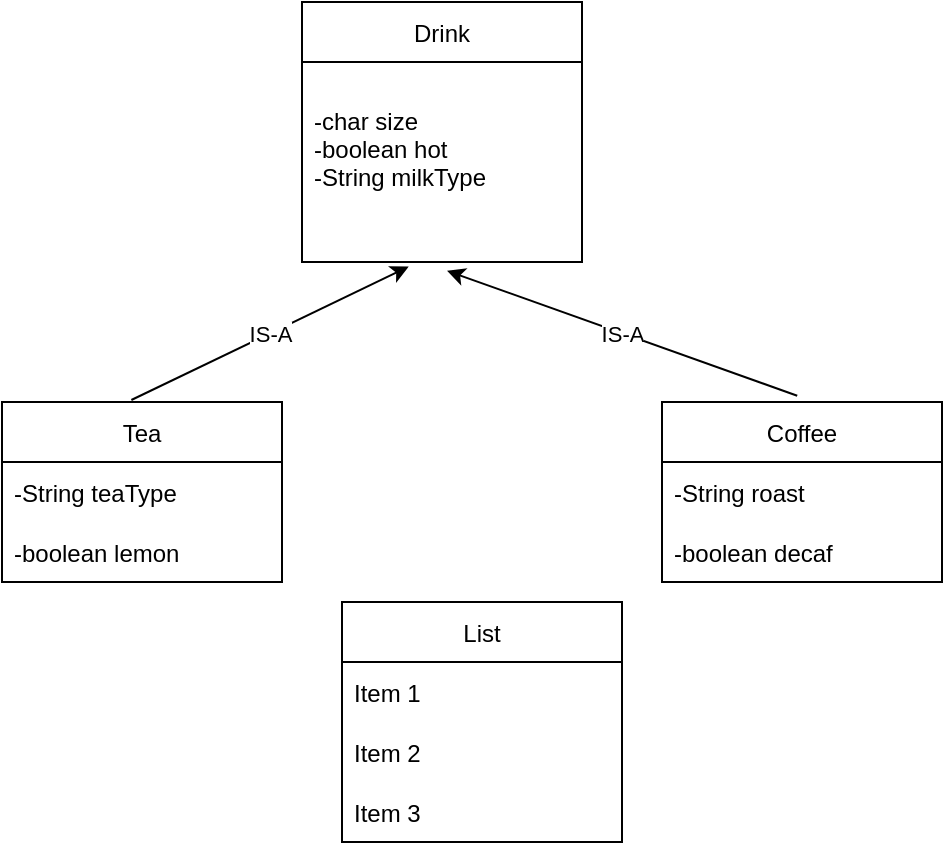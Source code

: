 <mxfile version="20.5.1" type="github">
  <diagram id="eTSygeNkUkZCXjieX9IA" name="Page-1">
    <mxGraphModel dx="1038" dy="556" grid="1" gridSize="10" guides="1" tooltips="1" connect="1" arrows="1" fold="1" page="1" pageScale="1" pageWidth="850" pageHeight="1100" math="0" shadow="0">
      <root>
        <mxCell id="0" />
        <mxCell id="1" parent="0" />
        <mxCell id="bQdGpcI2RfN3uaBxpqX3-2" value="Drink" style="swimlane;fontStyle=0;childLayout=stackLayout;horizontal=1;startSize=30;horizontalStack=0;resizeParent=1;resizeParentMax=0;resizeLast=0;collapsible=1;marginBottom=0;" parent="1" vertex="1">
          <mxGeometry x="310" y="50" width="140" height="130" as="geometry" />
        </mxCell>
        <mxCell id="bQdGpcI2RfN3uaBxpqX3-3" value="-char size&#xa;-boolean hot&#xa;-String milkType&#xa;" style="text;strokeColor=none;fillColor=none;align=left;verticalAlign=middle;spacingLeft=4;spacingRight=4;overflow=hidden;points=[[0,0.5],[1,0.5]];portConstraint=eastwest;rotatable=0;" parent="bQdGpcI2RfN3uaBxpqX3-2" vertex="1">
          <mxGeometry y="30" width="140" height="100" as="geometry" />
        </mxCell>
        <mxCell id="bQdGpcI2RfN3uaBxpqX3-6" value="Tea" style="swimlane;fontStyle=0;childLayout=stackLayout;horizontal=1;startSize=30;horizontalStack=0;resizeParent=1;resizeParentMax=0;resizeLast=0;collapsible=1;marginBottom=0;" parent="1" vertex="1">
          <mxGeometry x="160" y="250" width="140" height="90" as="geometry" />
        </mxCell>
        <mxCell id="bQdGpcI2RfN3uaBxpqX3-7" value="-String teaType" style="text;strokeColor=none;fillColor=none;align=left;verticalAlign=middle;spacingLeft=4;spacingRight=4;overflow=hidden;points=[[0,0.5],[1,0.5]];portConstraint=eastwest;rotatable=0;" parent="bQdGpcI2RfN3uaBxpqX3-6" vertex="1">
          <mxGeometry y="30" width="140" height="30" as="geometry" />
        </mxCell>
        <mxCell id="bQdGpcI2RfN3uaBxpqX3-8" value="-boolean lemon" style="text;strokeColor=none;fillColor=none;align=left;verticalAlign=middle;spacingLeft=4;spacingRight=4;overflow=hidden;points=[[0,0.5],[1,0.5]];portConstraint=eastwest;rotatable=0;" parent="bQdGpcI2RfN3uaBxpqX3-6" vertex="1">
          <mxGeometry y="60" width="140" height="30" as="geometry" />
        </mxCell>
        <mxCell id="bQdGpcI2RfN3uaBxpqX3-12" value="IS-A" style="endArrow=classic;html=1;rounded=0;exitX=0.462;exitY=-0.011;exitDx=0;exitDy=0;exitPerimeter=0;entryX=0.381;entryY=1.023;entryDx=0;entryDy=0;entryPerimeter=0;" parent="1" source="bQdGpcI2RfN3uaBxpqX3-6" target="bQdGpcI2RfN3uaBxpqX3-3" edge="1">
          <mxGeometry relative="1" as="geometry">
            <mxPoint x="379.02" y="143" as="sourcePoint" />
            <mxPoint x="250" y="170" as="targetPoint" />
          </mxGeometry>
        </mxCell>
        <mxCell id="bQdGpcI2RfN3uaBxpqX3-14" value="Coffee" style="swimlane;fontStyle=0;childLayout=stackLayout;horizontal=1;startSize=30;horizontalStack=0;resizeParent=1;resizeParentMax=0;resizeLast=0;collapsible=1;marginBottom=0;" parent="1" vertex="1">
          <mxGeometry x="490" y="250" width="140" height="90" as="geometry" />
        </mxCell>
        <mxCell id="bQdGpcI2RfN3uaBxpqX3-15" value="-String roast" style="text;strokeColor=none;fillColor=none;align=left;verticalAlign=middle;spacingLeft=4;spacingRight=4;overflow=hidden;points=[[0,0.5],[1,0.5]];portConstraint=eastwest;rotatable=0;" parent="bQdGpcI2RfN3uaBxpqX3-14" vertex="1">
          <mxGeometry y="30" width="140" height="30" as="geometry" />
        </mxCell>
        <mxCell id="bQdGpcI2RfN3uaBxpqX3-16" value="-boolean decaf" style="text;strokeColor=none;fillColor=none;align=left;verticalAlign=middle;spacingLeft=4;spacingRight=4;overflow=hidden;points=[[0,0.5],[1,0.5]];portConstraint=eastwest;rotatable=0;" parent="bQdGpcI2RfN3uaBxpqX3-14" vertex="1">
          <mxGeometry y="60" width="140" height="30" as="geometry" />
        </mxCell>
        <mxCell id="bQdGpcI2RfN3uaBxpqX3-24" value="" style="endArrow=classic;html=1;rounded=0;exitX=0.483;exitY=-0.035;exitDx=0;exitDy=0;exitPerimeter=0;entryX=0.518;entryY=1.044;entryDx=0;entryDy=0;entryPerimeter=0;" parent="1" source="bQdGpcI2RfN3uaBxpqX3-14" target="bQdGpcI2RfN3uaBxpqX3-3" edge="1">
          <mxGeometry relative="1" as="geometry">
            <mxPoint x="382.94" y="143.99" as="sourcePoint" />
            <mxPoint x="550" y="160" as="targetPoint" />
          </mxGeometry>
        </mxCell>
        <mxCell id="bQdGpcI2RfN3uaBxpqX3-25" value="IS-A" style="edgeLabel;resizable=0;html=1;align=center;verticalAlign=middle;" parent="bQdGpcI2RfN3uaBxpqX3-24" connectable="0" vertex="1">
          <mxGeometry relative="1" as="geometry" />
        </mxCell>
        <mxCell id="bQdGpcI2RfN3uaBxpqX3-28" value="List" style="swimlane;fontStyle=0;childLayout=stackLayout;horizontal=1;startSize=30;horizontalStack=0;resizeParent=1;resizeParentMax=0;resizeLast=0;collapsible=1;marginBottom=0;" parent="1" vertex="1">
          <mxGeometry x="330" y="350" width="140" height="120" as="geometry" />
        </mxCell>
        <mxCell id="bQdGpcI2RfN3uaBxpqX3-29" value="Item 1" style="text;strokeColor=none;fillColor=none;align=left;verticalAlign=middle;spacingLeft=4;spacingRight=4;overflow=hidden;points=[[0,0.5],[1,0.5]];portConstraint=eastwest;rotatable=0;" parent="bQdGpcI2RfN3uaBxpqX3-28" vertex="1">
          <mxGeometry y="30" width="140" height="30" as="geometry" />
        </mxCell>
        <mxCell id="bQdGpcI2RfN3uaBxpqX3-30" value="Item 2" style="text;strokeColor=none;fillColor=none;align=left;verticalAlign=middle;spacingLeft=4;spacingRight=4;overflow=hidden;points=[[0,0.5],[1,0.5]];portConstraint=eastwest;rotatable=0;" parent="bQdGpcI2RfN3uaBxpqX3-28" vertex="1">
          <mxGeometry y="60" width="140" height="30" as="geometry" />
        </mxCell>
        <mxCell id="bQdGpcI2RfN3uaBxpqX3-31" value="Item 3" style="text;strokeColor=none;fillColor=none;align=left;verticalAlign=middle;spacingLeft=4;spacingRight=4;overflow=hidden;points=[[0,0.5],[1,0.5]];portConstraint=eastwest;rotatable=0;" parent="bQdGpcI2RfN3uaBxpqX3-28" vertex="1">
          <mxGeometry y="90" width="140" height="30" as="geometry" />
        </mxCell>
      </root>
    </mxGraphModel>
  </diagram>
</mxfile>
